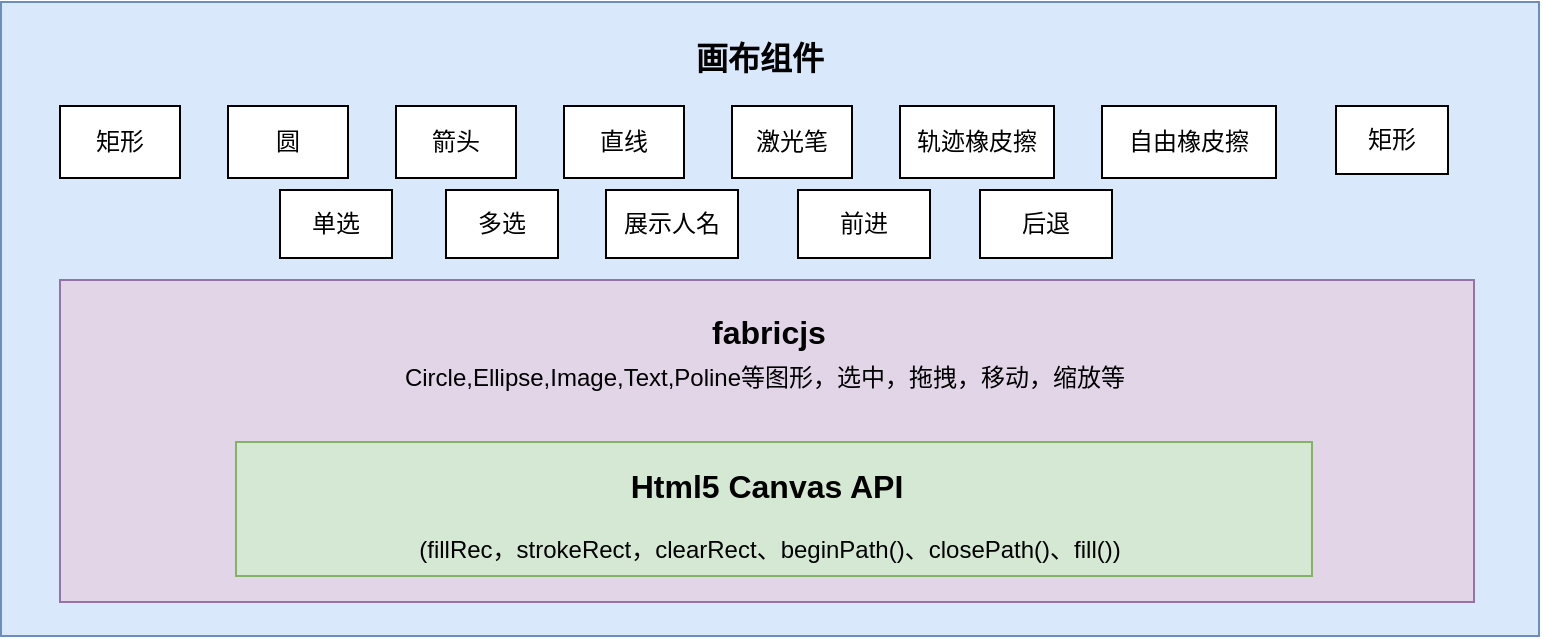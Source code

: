 <mxfile version="23.1.7" type="github">
  <diagram name="第 1 页" id="39DlvrzgdXzoxGcjGjSM">
    <mxGraphModel dx="1426" dy="759" grid="0" gridSize="10" guides="1" tooltips="1" connect="1" arrows="1" fold="1" page="1" pageScale="1" pageWidth="827" pageHeight="1169" math="0" shadow="0">
      <root>
        <mxCell id="0" />
        <mxCell id="1" parent="0" />
        <mxCell id="2odETK_k33N__mNJyfiE-4" value="" style="rounded=0;whiteSpace=wrap;html=1;fillColor=#dae8fc;strokeColor=#6c8ebf;" vertex="1" parent="1">
          <mxGeometry x="29.5" y="147" width="769" height="317" as="geometry" />
        </mxCell>
        <mxCell id="2odETK_k33N__mNJyfiE-2" value="" style="rounded=0;whiteSpace=wrap;html=1;fillColor=#e1d5e7;strokeColor=#9673a6;" vertex="1" parent="1">
          <mxGeometry x="59" y="286" width="707" height="161" as="geometry" />
        </mxCell>
        <mxCell id="2odETK_k33N__mNJyfiE-1" value="" style="rounded=0;whiteSpace=wrap;fillColor=#d5e8d4;strokeColor=#82b366;" vertex="1" parent="1">
          <mxGeometry x="147" y="367" width="538" height="67" as="geometry" />
        </mxCell>
        <mxCell id="2odETK_k33N__mNJyfiE-3" value="fabricjs" style="text;html=1;align=center;verticalAlign=middle;whiteSpace=wrap;rounded=0;fontSize=16;fontStyle=1" vertex="1" parent="1">
          <mxGeometry x="153" y="299" width="521" height="25" as="geometry" />
        </mxCell>
        <mxCell id="2odETK_k33N__mNJyfiE-5" value="(fillRec，strokeRect，clearRect、beginPath()、closePath()、fill())" style="text;html=1;align=center;verticalAlign=middle;whiteSpace=wrap;rounded=0;" vertex="1" parent="1">
          <mxGeometry x="210" y="406" width="408" height="30" as="geometry" />
        </mxCell>
        <mxCell id="2odETK_k33N__mNJyfiE-6" value="Html5 Canvas API" style="text;html=1;align=center;verticalAlign=middle;whiteSpace=wrap;rounded=0;fontSize=16;fontStyle=1" vertex="1" parent="1">
          <mxGeometry x="335" y="374" width="155" height="30" as="geometry" />
        </mxCell>
        <mxCell id="2odETK_k33N__mNJyfiE-8" value="Circle,Ellipse,Image,Text,Poline等图形，选中，拖拽，移动，缩放等" style="text;html=1;align=center;verticalAlign=middle;whiteSpace=wrap;rounded=0;" vertex="1" parent="1">
          <mxGeometry x="82" y="320" width="659" height="30" as="geometry" />
        </mxCell>
        <mxCell id="2odETK_k33N__mNJyfiE-10" value="画布组件" style="text;html=1;align=center;verticalAlign=middle;whiteSpace=wrap;rounded=0;fontSize=16;fontStyle=1" vertex="1" parent="1">
          <mxGeometry x="367" y="160" width="84" height="30" as="geometry" />
        </mxCell>
        <mxCell id="2odETK_k33N__mNJyfiE-11" value="矩形" style="rounded=0;whiteSpace=wrap;html=1;" vertex="1" parent="1">
          <mxGeometry x="59" y="199" width="60" height="36" as="geometry" />
        </mxCell>
        <mxCell id="2odETK_k33N__mNJyfiE-12" value="圆" style="rounded=0;whiteSpace=wrap;html=1;" vertex="1" parent="1">
          <mxGeometry x="143" y="199" width="60" height="36" as="geometry" />
        </mxCell>
        <mxCell id="2odETK_k33N__mNJyfiE-13" value="箭头" style="rounded=0;whiteSpace=wrap;html=1;" vertex="1" parent="1">
          <mxGeometry x="227" y="199" width="60" height="36" as="geometry" />
        </mxCell>
        <mxCell id="2odETK_k33N__mNJyfiE-14" value="直线" style="rounded=0;whiteSpace=wrap;html=1;" vertex="1" parent="1">
          <mxGeometry x="311" y="199" width="60" height="36" as="geometry" />
        </mxCell>
        <mxCell id="2odETK_k33N__mNJyfiE-15" value="激光笔" style="rounded=0;whiteSpace=wrap;html=1;" vertex="1" parent="1">
          <mxGeometry x="395" y="199" width="60" height="36" as="geometry" />
        </mxCell>
        <mxCell id="2odETK_k33N__mNJyfiE-16" value="轨迹橡皮擦" style="rounded=0;whiteSpace=wrap;html=1;" vertex="1" parent="1">
          <mxGeometry x="479" y="199" width="77" height="36" as="geometry" />
        </mxCell>
        <mxCell id="2odETK_k33N__mNJyfiE-17" value="自由橡皮擦" style="rounded=0;whiteSpace=wrap;html=1;" vertex="1" parent="1">
          <mxGeometry x="580" y="199" width="87" height="36" as="geometry" />
        </mxCell>
        <mxCell id="2odETK_k33N__mNJyfiE-18" value="矩形" style="rounded=0;whiteSpace=wrap;html=1;" vertex="1" parent="1">
          <mxGeometry x="697" y="199" width="56" height="34" as="geometry" />
        </mxCell>
        <mxCell id="2odETK_k33N__mNJyfiE-19" value="单选" style="rounded=0;whiteSpace=wrap;html=1;" vertex="1" parent="1">
          <mxGeometry x="169" y="241" width="56" height="34" as="geometry" />
        </mxCell>
        <mxCell id="2odETK_k33N__mNJyfiE-20" value="多选" style="rounded=0;whiteSpace=wrap;html=1;" vertex="1" parent="1">
          <mxGeometry x="252" y="241" width="56" height="34" as="geometry" />
        </mxCell>
        <mxCell id="2odETK_k33N__mNJyfiE-21" value="展示人名" style="rounded=0;whiteSpace=wrap;html=1;" vertex="1" parent="1">
          <mxGeometry x="332" y="241" width="66" height="34" as="geometry" />
        </mxCell>
        <mxCell id="2odETK_k33N__mNJyfiE-22" value="前进" style="rounded=0;whiteSpace=wrap;html=1;" vertex="1" parent="1">
          <mxGeometry x="428" y="241" width="66" height="34" as="geometry" />
        </mxCell>
        <mxCell id="2odETK_k33N__mNJyfiE-23" value="后退" style="rounded=0;whiteSpace=wrap;html=1;" vertex="1" parent="1">
          <mxGeometry x="519" y="241" width="66" height="34" as="geometry" />
        </mxCell>
      </root>
    </mxGraphModel>
  </diagram>
</mxfile>
